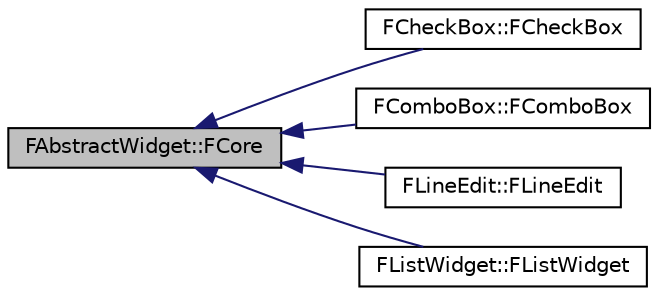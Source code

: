 digraph "FAbstractWidget::FCore"
{
 // INTERACTIVE_SVG=YES
  edge [fontname="Helvetica",fontsize="10",labelfontname="Helvetica",labelfontsize="10"];
  node [fontname="Helvetica",fontsize="10",shape=record];
  rankdir="LR";
  Node10 [label="FAbstractWidget::FCore",height=0.2,width=0.4,color="black", fillcolor="grey75", style="filled", fontcolor="black"];
  Node10 -> Node11 [dir="back",color="midnightblue",fontsize="10",style="solid",fontname="Helvetica"];
  Node11 [label="FCheckBox::FCheckBox",height=0.2,width=0.4,color="black", fillcolor="white", style="filled",URL="$class_f_check_box.html#a75f58a0ba118b02b2b280109791b327a"];
  Node10 -> Node12 [dir="back",color="midnightblue",fontsize="10",style="solid",fontname="Helvetica"];
  Node12 [label="FComboBox::FComboBox",height=0.2,width=0.4,color="black", fillcolor="white", style="filled",URL="$class_f_combo_box.html#ab99bab602192b80eb3049c49c19db23f"];
  Node10 -> Node13 [dir="back",color="midnightblue",fontsize="10",style="solid",fontname="Helvetica"];
  Node13 [label="FLineEdit::FLineEdit",height=0.2,width=0.4,color="black", fillcolor="white", style="filled",URL="$class_f_line_edit.html#aa876ef992a8931059bd9a0800431a4f9"];
  Node10 -> Node14 [dir="back",color="midnightblue",fontsize="10",style="solid",fontname="Helvetica"];
  Node14 [label="FListWidget::FListWidget",height=0.2,width=0.4,color="black", fillcolor="white", style="filled",URL="$class_f_list_widget.html#a79c2abb392dbbc6984fb54029769240c"];
}
